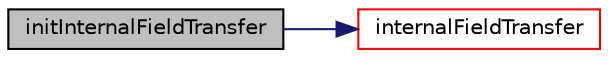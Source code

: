 digraph "initInternalFieldTransfer"
{
  bgcolor="transparent";
  edge [fontname="Helvetica",fontsize="10",labelfontname="Helvetica",labelfontsize="10"];
  node [fontname="Helvetica",fontsize="10",shape=record];
  rankdir="LR";
  Node26 [label="initInternalFieldTransfer",height=0.2,width=0.4,color="black", fillcolor="grey75", style="filled", fontcolor="black"];
  Node26 -> Node27 [color="midnightblue",fontsize="10",style="solid",fontname="Helvetica"];
  Node27 [label="internalFieldTransfer",height=0.2,width=0.4,color="red",URL="$a23681.html#ad05b703ae05eacb09fd29d99f8e0edca",tooltip="Return neighbour field. "];
}
